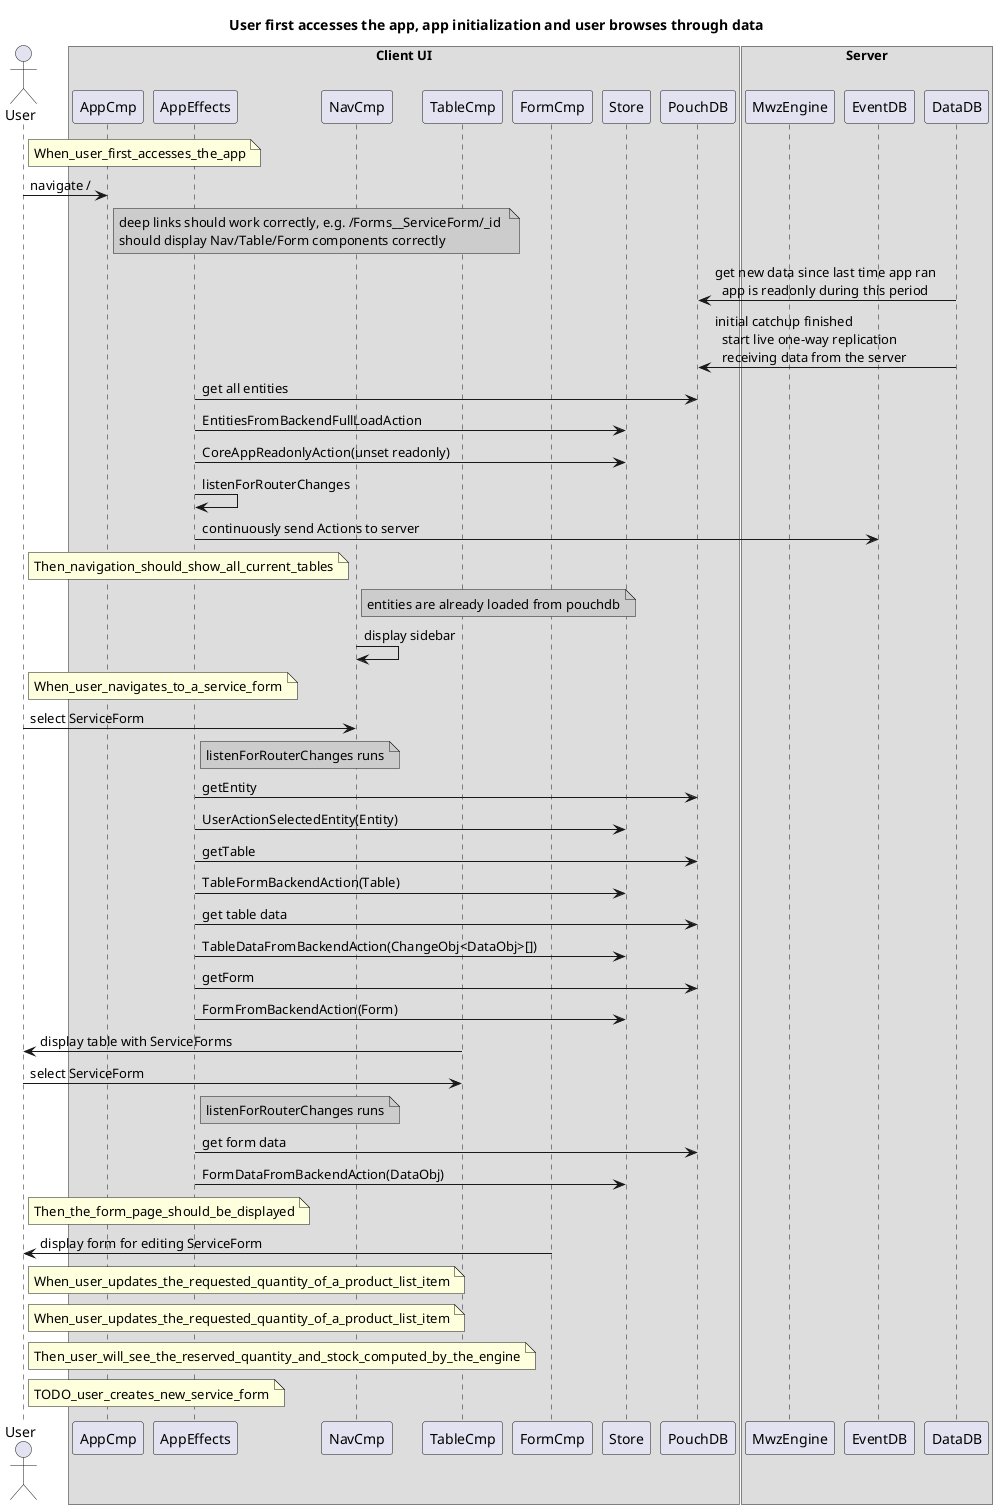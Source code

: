 @startuml init_and_view_flows

title User first accesses the app, app initialization and user browses through data

actor User
box "Client UI"
    participant AppCmp
    participant AppEffects
    participant NavCmp
    participant TableCmp
    participant FormCmp
    participant Store
    participant PouchDB
end box
box "Server"
    participant MwzEngine
    participant EventDB
    participant DataDB
end box

note right of User: When_user_first_accesses_the_app
User -> AppCmp: navigate /
note right of AppCmp #CCCCCC
deep links should work correctly, e.g. /Forms__ServiceForm/_id 
should display Nav/Table/Form components correctly
end note

PouchDB <- DataDB: get new data since last time app ran\n\
  app is readonly during this period
PouchDB <- DataDB: initial catchup finished\n\
  start live one-way replication\n\
  receiving data from the server

AppEffects -> PouchDB: get all entities
AppEffects -> Store: EntitiesFromBackendFullLoadAction
AppEffects -> Store: CoreAppReadonlyAction(unset readonly)
AppEffects -> AppEffects: listenForRouterChanges
AppEffects -> EventDB: continuously send Actions to server

note right of User: Then_navigation_should_show_all_current_tables
note right of NavCmp #CCCCCC: entities are already loaded from pouchdb
NavCmp -> NavCmp: display sidebar

note right of User: When_user_navigates_to_a_service_form

User -> NavCmp: select ServiceForm
note right of AppEffects #CCCCCC: listenForRouterChanges runs
AppEffects -> PouchDB: getEntity
AppEffects -> Store: UserActionSelectedEntity(Entity)
AppEffects -> PouchDB: getTable
AppEffects -> Store: TableFormBackendAction(Table)
AppEffects -> PouchDB: get table data
AppEffects -> Store: TableDataFromBackendAction(ChangeObj<DataObj>[])
AppEffects -> PouchDB: getForm
AppEffects -> Store: FormFromBackendAction(Form)

User <- TableCmp: display table with ServiceForms
User -> TableCmp: select ServiceForm

note right of AppEffects #CCCCCC: listenForRouterChanges runs
AppEffects -> PouchDB: get form data
AppEffects -> Store: FormDataFromBackendAction(DataObj)

note right of User: Then_the_form_page_should_be_displayed
User <- FormCmp: display form for editing ServiceForm

note right of User: When_user_updates_the_requested_quantity_of_a_product_list_item
note right of User: When_user_updates_the_requested_quantity_of_a_product_list_item
note right of User: Then_user_will_see_the_reserved_quantity_and_stock_computed_by_the_engine
note right of User: TODO_user_creates_new_service_form

@enduml
